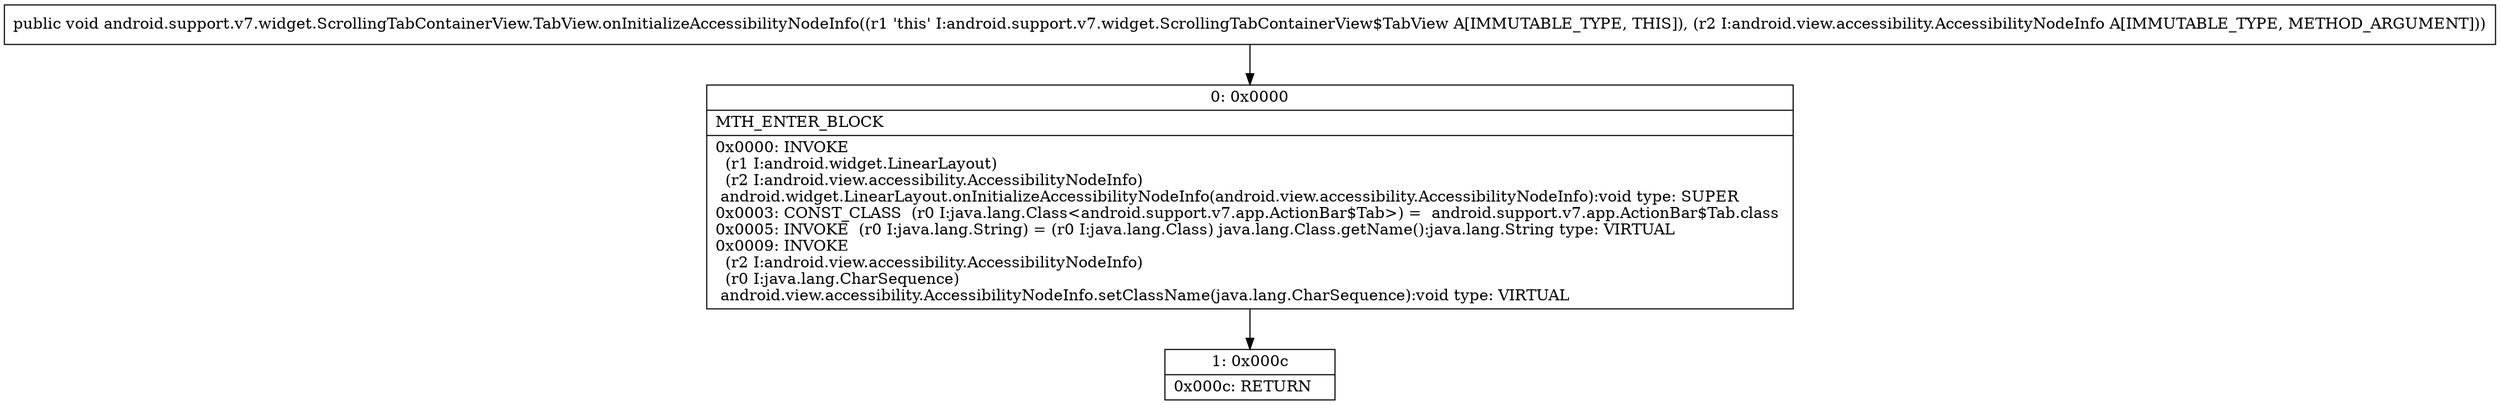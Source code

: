 digraph "CFG forandroid.support.v7.widget.ScrollingTabContainerView.TabView.onInitializeAccessibilityNodeInfo(Landroid\/view\/accessibility\/AccessibilityNodeInfo;)V" {
Node_0 [shape=record,label="{0\:\ 0x0000|MTH_ENTER_BLOCK\l|0x0000: INVOKE  \l  (r1 I:android.widget.LinearLayout)\l  (r2 I:android.view.accessibility.AccessibilityNodeInfo)\l android.widget.LinearLayout.onInitializeAccessibilityNodeInfo(android.view.accessibility.AccessibilityNodeInfo):void type: SUPER \l0x0003: CONST_CLASS  (r0 I:java.lang.Class\<android.support.v7.app.ActionBar$Tab\>) =  android.support.v7.app.ActionBar$Tab.class \l0x0005: INVOKE  (r0 I:java.lang.String) = (r0 I:java.lang.Class) java.lang.Class.getName():java.lang.String type: VIRTUAL \l0x0009: INVOKE  \l  (r2 I:android.view.accessibility.AccessibilityNodeInfo)\l  (r0 I:java.lang.CharSequence)\l android.view.accessibility.AccessibilityNodeInfo.setClassName(java.lang.CharSequence):void type: VIRTUAL \l}"];
Node_1 [shape=record,label="{1\:\ 0x000c|0x000c: RETURN   \l}"];
MethodNode[shape=record,label="{public void android.support.v7.widget.ScrollingTabContainerView.TabView.onInitializeAccessibilityNodeInfo((r1 'this' I:android.support.v7.widget.ScrollingTabContainerView$TabView A[IMMUTABLE_TYPE, THIS]), (r2 I:android.view.accessibility.AccessibilityNodeInfo A[IMMUTABLE_TYPE, METHOD_ARGUMENT])) }"];
MethodNode -> Node_0;
Node_0 -> Node_1;
}

